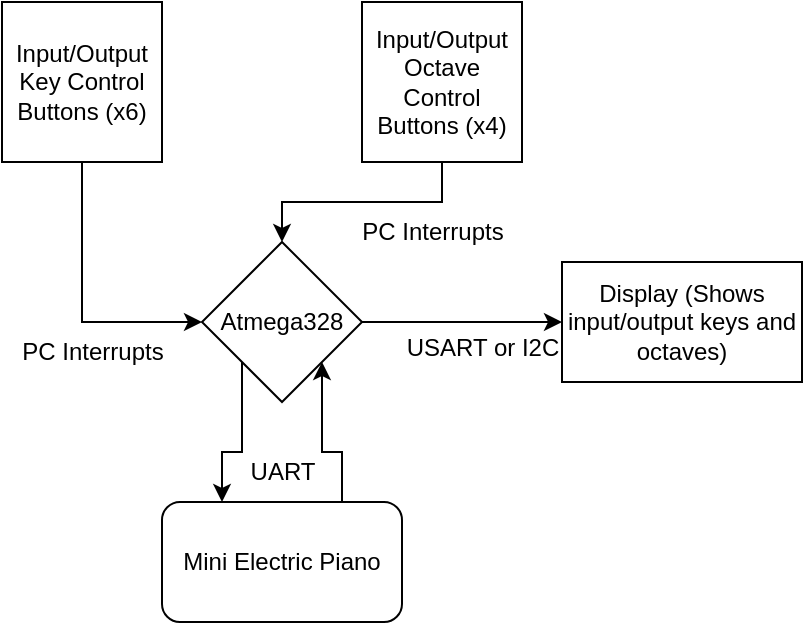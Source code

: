 <mxfile version="26.0.16">
  <diagram name="Page-1" id="NJxr4DwGzoDsMgVXAqQR">
    <mxGraphModel dx="794" dy="458" grid="1" gridSize="10" guides="1" tooltips="1" connect="1" arrows="1" fold="1" page="1" pageScale="1" pageWidth="850" pageHeight="1100" math="0" shadow="0">
      <root>
        <mxCell id="0" />
        <mxCell id="1" parent="0" />
        <mxCell id="HjP3A788aH9t6Q6tnlUN-9" style="edgeStyle=orthogonalEdgeStyle;rounded=0;orthogonalLoop=1;jettySize=auto;html=1;exitX=0;exitY=1;exitDx=0;exitDy=0;entryX=0.25;entryY=0;entryDx=0;entryDy=0;" edge="1" parent="1" source="HjP3A788aH9t6Q6tnlUN-1" target="HjP3A788aH9t6Q6tnlUN-2">
          <mxGeometry relative="1" as="geometry" />
        </mxCell>
        <mxCell id="HjP3A788aH9t6Q6tnlUN-14" style="edgeStyle=orthogonalEdgeStyle;rounded=0;orthogonalLoop=1;jettySize=auto;html=1;entryX=0;entryY=0.5;entryDx=0;entryDy=0;" edge="1" parent="1" source="HjP3A788aH9t6Q6tnlUN-1" target="HjP3A788aH9t6Q6tnlUN-4">
          <mxGeometry relative="1" as="geometry" />
        </mxCell>
        <mxCell id="HjP3A788aH9t6Q6tnlUN-1" value="Atmega328" style="rhombus;whiteSpace=wrap;html=1;" vertex="1" parent="1">
          <mxGeometry x="230" y="210" width="80" height="80" as="geometry" />
        </mxCell>
        <mxCell id="HjP3A788aH9t6Q6tnlUN-10" style="edgeStyle=orthogonalEdgeStyle;rounded=0;orthogonalLoop=1;jettySize=auto;html=1;exitX=0.75;exitY=0;exitDx=0;exitDy=0;entryX=1;entryY=1;entryDx=0;entryDy=0;" edge="1" parent="1" source="HjP3A788aH9t6Q6tnlUN-2" target="HjP3A788aH9t6Q6tnlUN-1">
          <mxGeometry relative="1" as="geometry" />
        </mxCell>
        <mxCell id="HjP3A788aH9t6Q6tnlUN-2" value="Mini Electric Piano" style="rounded=1;whiteSpace=wrap;html=1;" vertex="1" parent="1">
          <mxGeometry x="210" y="340" width="120" height="60" as="geometry" />
        </mxCell>
        <mxCell id="HjP3A788aH9t6Q6tnlUN-6" style="edgeStyle=orthogonalEdgeStyle;rounded=0;orthogonalLoop=1;jettySize=auto;html=1;entryX=0;entryY=0.5;entryDx=0;entryDy=0;" edge="1" parent="1" source="HjP3A788aH9t6Q6tnlUN-3" target="HjP3A788aH9t6Q6tnlUN-1">
          <mxGeometry relative="1" as="geometry">
            <mxPoint x="170" y="250" as="targetPoint" />
            <Array as="points">
              <mxPoint x="170" y="250" />
            </Array>
          </mxGeometry>
        </mxCell>
        <mxCell id="HjP3A788aH9t6Q6tnlUN-3" value="Input/Output Key Control Buttons (x6)" style="whiteSpace=wrap;html=1;aspect=fixed;" vertex="1" parent="1">
          <mxGeometry x="130" y="90" width="80" height="80" as="geometry" />
        </mxCell>
        <mxCell id="HjP3A788aH9t6Q6tnlUN-4" value="Display (Shows input/output keys and octaves)" style="rounded=0;whiteSpace=wrap;html=1;" vertex="1" parent="1">
          <mxGeometry x="410" y="220" width="120" height="60" as="geometry" />
        </mxCell>
        <mxCell id="HjP3A788aH9t6Q6tnlUN-8" style="edgeStyle=orthogonalEdgeStyle;rounded=0;orthogonalLoop=1;jettySize=auto;html=1;entryX=0.5;entryY=0;entryDx=0;entryDy=0;" edge="1" parent="1" source="HjP3A788aH9t6Q6tnlUN-5" target="HjP3A788aH9t6Q6tnlUN-1">
          <mxGeometry relative="1" as="geometry" />
        </mxCell>
        <mxCell id="HjP3A788aH9t6Q6tnlUN-5" value="Input/Output Octave Control Buttons (x4)" style="whiteSpace=wrap;html=1;aspect=fixed;" vertex="1" parent="1">
          <mxGeometry x="310" y="90" width="80" height="80" as="geometry" />
        </mxCell>
        <mxCell id="HjP3A788aH9t6Q6tnlUN-11" value="UART" style="text;html=1;align=center;verticalAlign=middle;resizable=0;points=[];autosize=1;strokeColor=none;fillColor=none;" vertex="1" parent="1">
          <mxGeometry x="240" y="310" width="60" height="30" as="geometry" />
        </mxCell>
        <mxCell id="HjP3A788aH9t6Q6tnlUN-12" value="PC Interrupts" style="text;html=1;align=center;verticalAlign=middle;resizable=0;points=[];autosize=1;strokeColor=none;fillColor=none;" vertex="1" parent="1">
          <mxGeometry x="130" y="250" width="90" height="30" as="geometry" />
        </mxCell>
        <mxCell id="HjP3A788aH9t6Q6tnlUN-13" value="PC Interrupts" style="text;html=1;align=center;verticalAlign=middle;resizable=0;points=[];autosize=1;strokeColor=none;fillColor=none;" vertex="1" parent="1">
          <mxGeometry x="300" y="190" width="90" height="30" as="geometry" />
        </mxCell>
        <mxCell id="HjP3A788aH9t6Q6tnlUN-15" value="USART or I2C" style="text;html=1;align=center;verticalAlign=middle;resizable=0;points=[];autosize=1;strokeColor=none;fillColor=none;" vertex="1" parent="1">
          <mxGeometry x="320" y="248" width="100" height="30" as="geometry" />
        </mxCell>
      </root>
    </mxGraphModel>
  </diagram>
</mxfile>
